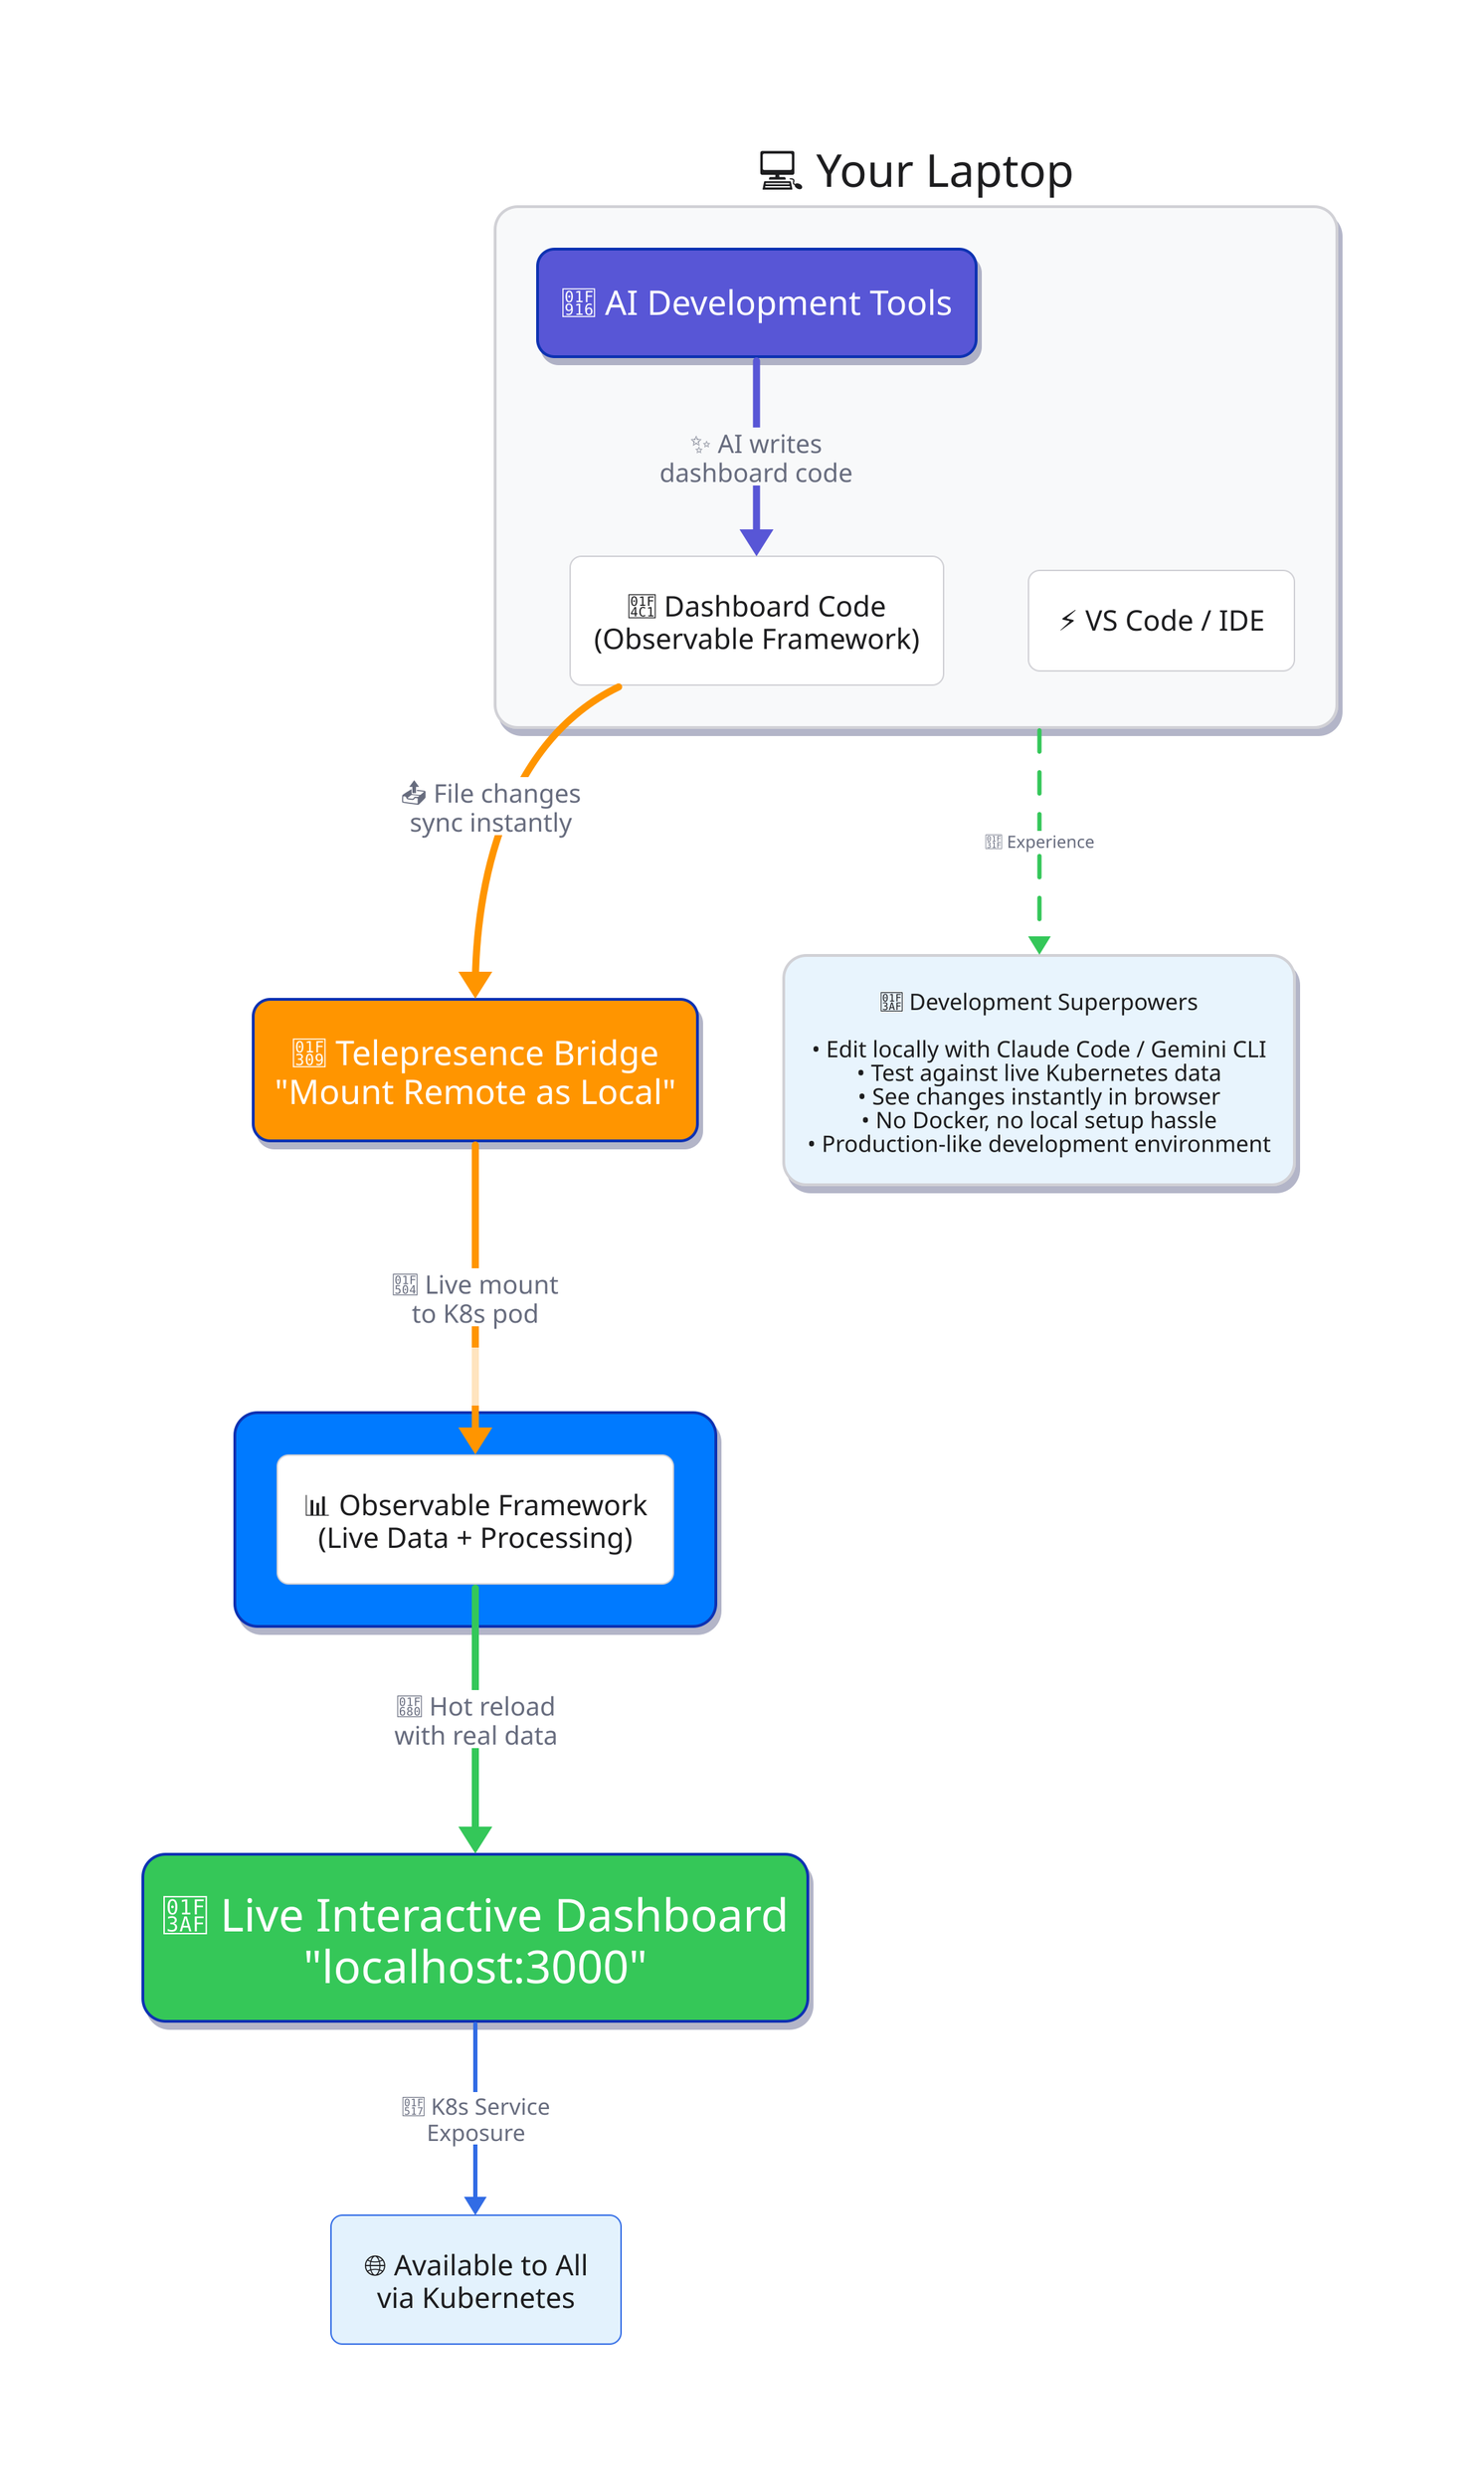 # AI-Powered Dashboard Development Workflow
# Clean, readable architecture for Observable Framework + Telepresence + AI tools

direction: down

# Optimized layout for laptop screens - more spacing for readability
vars: {
  d2-config: {
    layout-engine: elk
  }
}

# Apple Keynote inspired styling - clean and minimal
classes: {
  laptop: {
    style.fill: "#F8F9FA"
    style.font-color: "#1D1D1F" 
    style.border-radius: 16
    style.font-size: 32
    style.bold: true
    style.stroke: "#D1D1D6"
    style.stroke-width: 2
    style.shadow: true
  }
  ai: {
    style.fill: "#5856D6"
    style.font-color: "#FFFFFF"
    style.border-radius: 12
    style.font-size: 24
    style.bold: true
    style.shadow: true
  }
  bridge: {
    style.fill: "#FF9500"
    style.font-color: "#FFFFFF" 
    style.border-radius: 12
    style.font-size: 24
    style.bold: true
    style.shadow: true
  }
  cluster: {
    style.fill: "#007AFF"
    style.font-color: "#FFFFFF"
    style.border-radius: 16
    style.font-size: 32
    style.bold: true
    style.shadow: true
  }
  dashboard: {
    style.fill: "#34C759"
    style.font-color: "#FFFFFF"
    style.border-radius: 16
    style.font-size: 32
    style.bold: true
    style.shadow: true
  }
  tool: {
    style.fill: "#FFFFFF"
    style.font-color: "#1D1D1F"
    style.border-radius: 8
    style.font-size: 20
    style.stroke: "#D1D1D6"
    style.stroke-width: 1
  }
}

# 💻 Your Development Environment
laptop_env: {
  label: "💻 Your Laptop"
  class: laptop

  ai_tools: {
    label: "🤖 AI Development Tools"
    class: ai
  }
  
  local_files: {
    label: "📁 Dashboard Code\n(Observable Framework)"
    class: tool
  }
  
  vs_code: {
    label: "⚡ VS Code / IDE"
    class: tool
  }
}

# 🌉 Telepresence Bridge (The Magic)
telepresence: {
  label: "🌉 Telepresence Bridge\n\"Mount Remote as Local\""
  class: bridge
}

# ☸️ Kubernetes Cluster (Production-like)
k8s_cluster: {
  label: "☸️ Kubernetes Cluster"
  class: cluster
  
  observable_pod: {
    label: "📊 Observable Framework\n(Live Data + Processing)"
    class: tool
  }
}

# 🎯 Live Dashboard
live_dashboard: {
  label: "🎯 Live Interactive Dashboard\n\"localhost:3000\""
  class: dashboard
}

# Dashboard Availability
dashboard_access: {
  label: "🌐 Available to All\nvia Kubernetes"
  class: tool
  style.fill: "#E3F2FD"
  style.stroke: "#326CE5"
  style.font-color: "#1D1D1F"
}

# ⚡ The Magic Development Flow
laptop_env.ai_tools -> laptop_env.local_files: "✨ AI writes\ndashboard code" {
  style.stroke: "#5856D6"
  style.stroke-width: 5
  style.font-size: 18
  style.bold: true
}

laptop_env.local_files -> telepresence: "📤 File changes\nsync instantly" {
  style.stroke: "#FF9500"
  style.stroke-width: 5
  style.font-size: 18
  style.bold: true
}

telepresence -> k8s_cluster.observable_pod: "🔄 Live mount\nto K8s pod" {
  style.stroke: "#FF9500"
  style.stroke-width: 5
  style.font-size: 18
  style.bold: true
}

k8s_cluster.observable_pod -> live_dashboard: "🚀 Hot reload\nwith real data" {
  style.stroke: "#34C759"
  style.stroke-width: 5
  style.font-size: 18
  style.bold: true
}

live_dashboard -> dashboard_access: "🔗 K8s Service\nExposure" {
  style.stroke: "#326CE5"
  style.stroke-width: 3
  style.font-size: 16
  style.bold: true
}

# 🎯 The Result
result_box: {
  label: "🎯 Development Superpowers\n\n• Edit locally with Claude Code / Gemini CLI\n• Test against live Kubernetes data\n• See changes instantly in browser\n• No Docker, no local setup hassle\n• Production-like development environment"
  class: laptop
  style.fill: "#E8F4FD"
  style.font-size: 16
  style.bold: false
}

laptop_env -> result_box: "🌟 Experience" {
  style.stroke: "#34C759"
  style.stroke-width: 3
  style.font-size: 12
  style.stroke-dash: 5
}